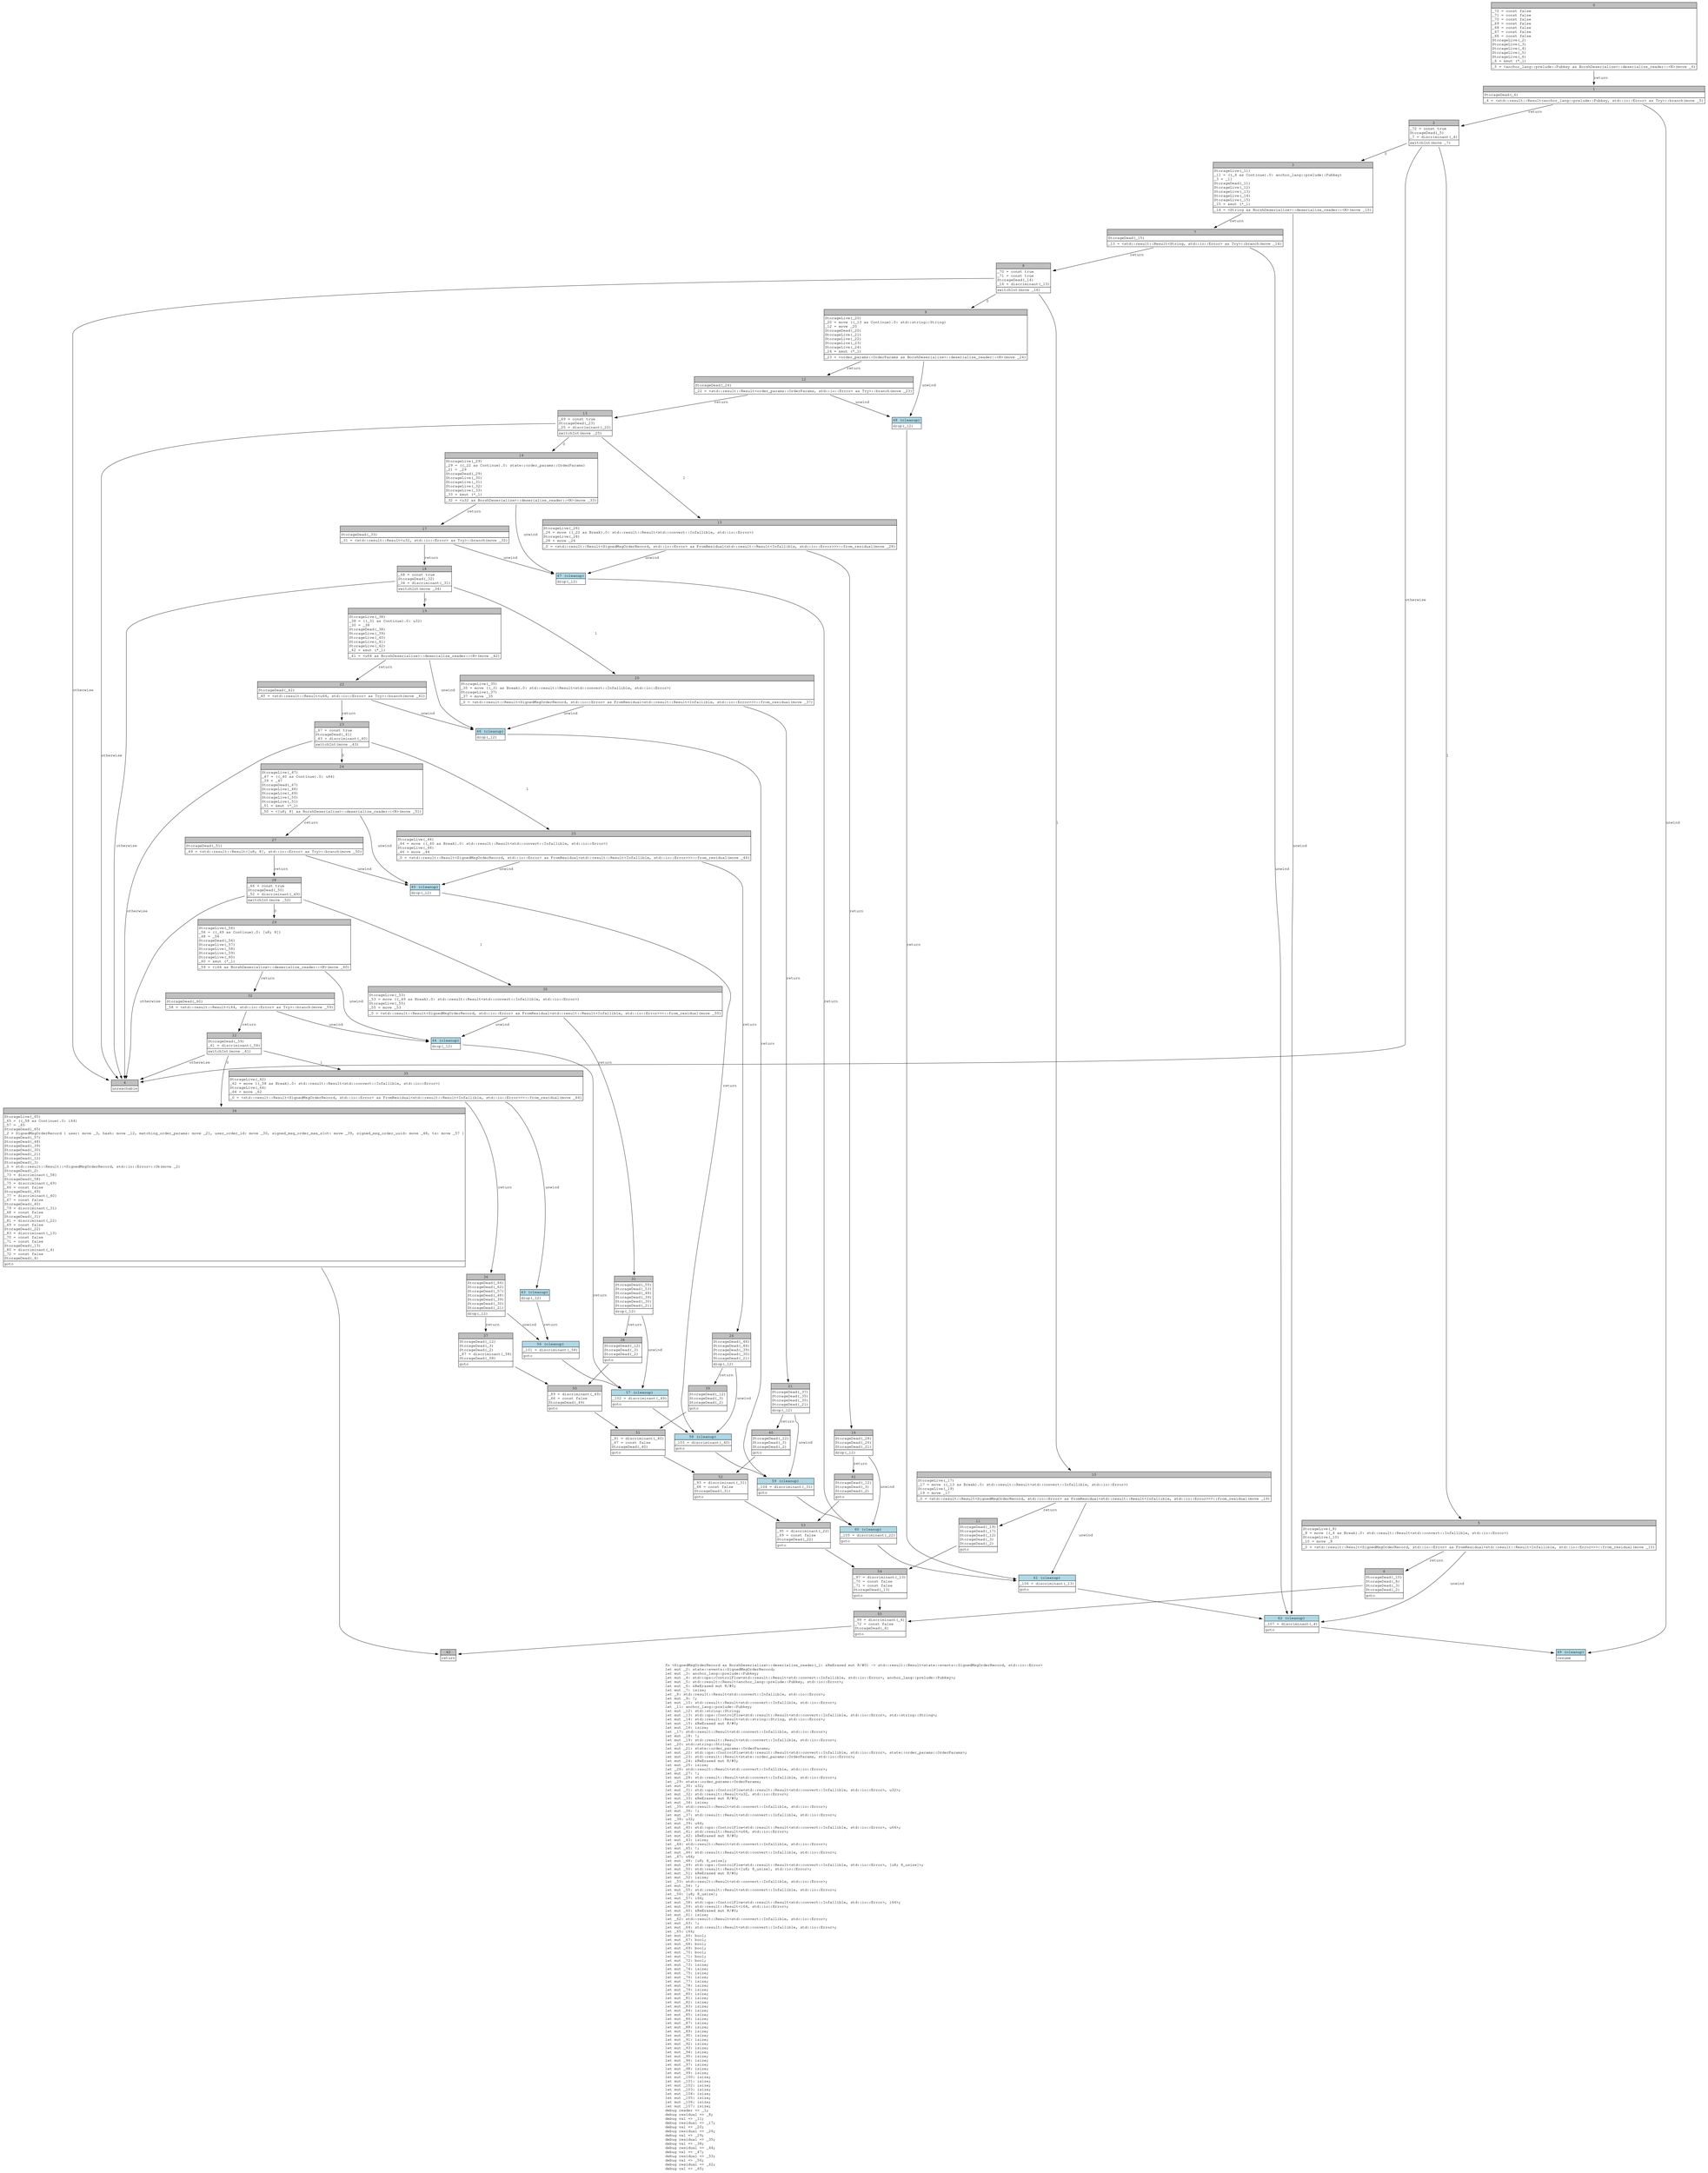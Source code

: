 digraph Mir_0_15470 {
    graph [fontname="Courier, monospace"];
    node [fontname="Courier, monospace"];
    edge [fontname="Courier, monospace"];
    label=<fn &lt;SignedMsgOrderRecord as BorshDeserialize&gt;::deserialize_reader(_1: &amp;ReErased mut R/#0) -&gt; std::result::Result&lt;state::events::SignedMsgOrderRecord, std::io::Error&gt;<br align="left"/>let mut _2: state::events::SignedMsgOrderRecord;<br align="left"/>let mut _3: anchor_lang::prelude::Pubkey;<br align="left"/>let mut _4: std::ops::ControlFlow&lt;std::result::Result&lt;std::convert::Infallible, std::io::Error&gt;, anchor_lang::prelude::Pubkey&gt;;<br align="left"/>let mut _5: std::result::Result&lt;anchor_lang::prelude::Pubkey, std::io::Error&gt;;<br align="left"/>let mut _6: &amp;ReErased mut R/#0;<br align="left"/>let mut _7: isize;<br align="left"/>let _8: std::result::Result&lt;std::convert::Infallible, std::io::Error&gt;;<br align="left"/>let mut _9: !;<br align="left"/>let mut _10: std::result::Result&lt;std::convert::Infallible, std::io::Error&gt;;<br align="left"/>let _11: anchor_lang::prelude::Pubkey;<br align="left"/>let mut _12: std::string::String;<br align="left"/>let mut _13: std::ops::ControlFlow&lt;std::result::Result&lt;std::convert::Infallible, std::io::Error&gt;, std::string::String&gt;;<br align="left"/>let mut _14: std::result::Result&lt;std::string::String, std::io::Error&gt;;<br align="left"/>let mut _15: &amp;ReErased mut R/#0;<br align="left"/>let mut _16: isize;<br align="left"/>let _17: std::result::Result&lt;std::convert::Infallible, std::io::Error&gt;;<br align="left"/>let mut _18: !;<br align="left"/>let mut _19: std::result::Result&lt;std::convert::Infallible, std::io::Error&gt;;<br align="left"/>let _20: std::string::String;<br align="left"/>let mut _21: state::order_params::OrderParams;<br align="left"/>let mut _22: std::ops::ControlFlow&lt;std::result::Result&lt;std::convert::Infallible, std::io::Error&gt;, state::order_params::OrderParams&gt;;<br align="left"/>let mut _23: std::result::Result&lt;state::order_params::OrderParams, std::io::Error&gt;;<br align="left"/>let mut _24: &amp;ReErased mut R/#0;<br align="left"/>let mut _25: isize;<br align="left"/>let _26: std::result::Result&lt;std::convert::Infallible, std::io::Error&gt;;<br align="left"/>let mut _27: !;<br align="left"/>let mut _28: std::result::Result&lt;std::convert::Infallible, std::io::Error&gt;;<br align="left"/>let _29: state::order_params::OrderParams;<br align="left"/>let mut _30: u32;<br align="left"/>let mut _31: std::ops::ControlFlow&lt;std::result::Result&lt;std::convert::Infallible, std::io::Error&gt;, u32&gt;;<br align="left"/>let mut _32: std::result::Result&lt;u32, std::io::Error&gt;;<br align="left"/>let mut _33: &amp;ReErased mut R/#0;<br align="left"/>let mut _34: isize;<br align="left"/>let _35: std::result::Result&lt;std::convert::Infallible, std::io::Error&gt;;<br align="left"/>let mut _36: !;<br align="left"/>let mut _37: std::result::Result&lt;std::convert::Infallible, std::io::Error&gt;;<br align="left"/>let _38: u32;<br align="left"/>let mut _39: u64;<br align="left"/>let mut _40: std::ops::ControlFlow&lt;std::result::Result&lt;std::convert::Infallible, std::io::Error&gt;, u64&gt;;<br align="left"/>let mut _41: std::result::Result&lt;u64, std::io::Error&gt;;<br align="left"/>let mut _42: &amp;ReErased mut R/#0;<br align="left"/>let mut _43: isize;<br align="left"/>let _44: std::result::Result&lt;std::convert::Infallible, std::io::Error&gt;;<br align="left"/>let mut _45: !;<br align="left"/>let mut _46: std::result::Result&lt;std::convert::Infallible, std::io::Error&gt;;<br align="left"/>let _47: u64;<br align="left"/>let mut _48: [u8; 8_usize];<br align="left"/>let mut _49: std::ops::ControlFlow&lt;std::result::Result&lt;std::convert::Infallible, std::io::Error&gt;, [u8; 8_usize]&gt;;<br align="left"/>let mut _50: std::result::Result&lt;[u8; 8_usize], std::io::Error&gt;;<br align="left"/>let mut _51: &amp;ReErased mut R/#0;<br align="left"/>let mut _52: isize;<br align="left"/>let _53: std::result::Result&lt;std::convert::Infallible, std::io::Error&gt;;<br align="left"/>let mut _54: !;<br align="left"/>let mut _55: std::result::Result&lt;std::convert::Infallible, std::io::Error&gt;;<br align="left"/>let _56: [u8; 8_usize];<br align="left"/>let mut _57: i64;<br align="left"/>let mut _58: std::ops::ControlFlow&lt;std::result::Result&lt;std::convert::Infallible, std::io::Error&gt;, i64&gt;;<br align="left"/>let mut _59: std::result::Result&lt;i64, std::io::Error&gt;;<br align="left"/>let mut _60: &amp;ReErased mut R/#0;<br align="left"/>let mut _61: isize;<br align="left"/>let _62: std::result::Result&lt;std::convert::Infallible, std::io::Error&gt;;<br align="left"/>let mut _63: !;<br align="left"/>let mut _64: std::result::Result&lt;std::convert::Infallible, std::io::Error&gt;;<br align="left"/>let _65: i64;<br align="left"/>let mut _66: bool;<br align="left"/>let mut _67: bool;<br align="left"/>let mut _68: bool;<br align="left"/>let mut _69: bool;<br align="left"/>let mut _70: bool;<br align="left"/>let mut _71: bool;<br align="left"/>let mut _72: bool;<br align="left"/>let mut _73: isize;<br align="left"/>let mut _74: isize;<br align="left"/>let mut _75: isize;<br align="left"/>let mut _76: isize;<br align="left"/>let mut _77: isize;<br align="left"/>let mut _78: isize;<br align="left"/>let mut _79: isize;<br align="left"/>let mut _80: isize;<br align="left"/>let mut _81: isize;<br align="left"/>let mut _82: isize;<br align="left"/>let mut _83: isize;<br align="left"/>let mut _84: isize;<br align="left"/>let mut _85: isize;<br align="left"/>let mut _86: isize;<br align="left"/>let mut _87: isize;<br align="left"/>let mut _88: isize;<br align="left"/>let mut _89: isize;<br align="left"/>let mut _90: isize;<br align="left"/>let mut _91: isize;<br align="left"/>let mut _92: isize;<br align="left"/>let mut _93: isize;<br align="left"/>let mut _94: isize;<br align="left"/>let mut _95: isize;<br align="left"/>let mut _96: isize;<br align="left"/>let mut _97: isize;<br align="left"/>let mut _98: isize;<br align="left"/>let mut _99: isize;<br align="left"/>let mut _100: isize;<br align="left"/>let mut _101: isize;<br align="left"/>let mut _102: isize;<br align="left"/>let mut _103: isize;<br align="left"/>let mut _104: isize;<br align="left"/>let mut _105: isize;<br align="left"/>let mut _106: isize;<br align="left"/>let mut _107: isize;<br align="left"/>debug reader =&gt; _1;<br align="left"/>debug residual =&gt; _8;<br align="left"/>debug val =&gt; _11;<br align="left"/>debug residual =&gt; _17;<br align="left"/>debug val =&gt; _20;<br align="left"/>debug residual =&gt; _26;<br align="left"/>debug val =&gt; _29;<br align="left"/>debug residual =&gt; _35;<br align="left"/>debug val =&gt; _38;<br align="left"/>debug residual =&gt; _44;<br align="left"/>debug val =&gt; _47;<br align="left"/>debug residual =&gt; _53;<br align="left"/>debug val =&gt; _56;<br align="left"/>debug residual =&gt; _62;<br align="left"/>debug val =&gt; _65;<br align="left"/>>;
    bb0__0_15470 [shape="none", label=<<table border="0" cellborder="1" cellspacing="0"><tr><td bgcolor="gray" align="center" colspan="1">0</td></tr><tr><td align="left" balign="left">_72 = const false<br/>_71 = const false<br/>_70 = const false<br/>_69 = const false<br/>_68 = const false<br/>_67 = const false<br/>_66 = const false<br/>StorageLive(_2)<br/>StorageLive(_3)<br/>StorageLive(_4)<br/>StorageLive(_5)<br/>StorageLive(_6)<br/>_6 = &amp;mut (*_1)<br/></td></tr><tr><td align="left">_5 = &lt;anchor_lang::prelude::Pubkey as BorshDeserialize&gt;::deserialize_reader::&lt;R&gt;(move _6)</td></tr></table>>];
    bb1__0_15470 [shape="none", label=<<table border="0" cellborder="1" cellspacing="0"><tr><td bgcolor="gray" align="center" colspan="1">1</td></tr><tr><td align="left" balign="left">StorageDead(_6)<br/></td></tr><tr><td align="left">_4 = &lt;std::result::Result&lt;anchor_lang::prelude::Pubkey, std::io::Error&gt; as Try&gt;::branch(move _5)</td></tr></table>>];
    bb2__0_15470 [shape="none", label=<<table border="0" cellborder="1" cellspacing="0"><tr><td bgcolor="gray" align="center" colspan="1">2</td></tr><tr><td align="left" balign="left">_72 = const true<br/>StorageDead(_5)<br/>_7 = discriminant(_4)<br/></td></tr><tr><td align="left">switchInt(move _7)</td></tr></table>>];
    bb3__0_15470 [shape="none", label=<<table border="0" cellborder="1" cellspacing="0"><tr><td bgcolor="gray" align="center" colspan="1">3</td></tr><tr><td align="left" balign="left">StorageLive(_11)<br/>_11 = ((_4 as Continue).0: anchor_lang::prelude::Pubkey)<br/>_3 = _11<br/>StorageDead(_11)<br/>StorageLive(_12)<br/>StorageLive(_13)<br/>StorageLive(_14)<br/>StorageLive(_15)<br/>_15 = &amp;mut (*_1)<br/></td></tr><tr><td align="left">_14 = &lt;String as BorshDeserialize&gt;::deserialize_reader::&lt;R&gt;(move _15)</td></tr></table>>];
    bb4__0_15470 [shape="none", label=<<table border="0" cellborder="1" cellspacing="0"><tr><td bgcolor="gray" align="center" colspan="1">4</td></tr><tr><td align="left">unreachable</td></tr></table>>];
    bb5__0_15470 [shape="none", label=<<table border="0" cellborder="1" cellspacing="0"><tr><td bgcolor="gray" align="center" colspan="1">5</td></tr><tr><td align="left" balign="left">StorageLive(_8)<br/>_8 = move ((_4 as Break).0: std::result::Result&lt;std::convert::Infallible, std::io::Error&gt;)<br/>StorageLive(_10)<br/>_10 = move _8<br/></td></tr><tr><td align="left">_0 = &lt;std::result::Result&lt;SignedMsgOrderRecord, std::io::Error&gt; as FromResidual&lt;std::result::Result&lt;Infallible, std::io::Error&gt;&gt;&gt;::from_residual(move _10)</td></tr></table>>];
    bb6__0_15470 [shape="none", label=<<table border="0" cellborder="1" cellspacing="0"><tr><td bgcolor="gray" align="center" colspan="1">6</td></tr><tr><td align="left" balign="left">StorageDead(_10)<br/>StorageDead(_8)<br/>StorageDead(_3)<br/>StorageDead(_2)<br/></td></tr><tr><td align="left">goto</td></tr></table>>];
    bb7__0_15470 [shape="none", label=<<table border="0" cellborder="1" cellspacing="0"><tr><td bgcolor="gray" align="center" colspan="1">7</td></tr><tr><td align="left" balign="left">StorageDead(_15)<br/></td></tr><tr><td align="left">_13 = &lt;std::result::Result&lt;String, std::io::Error&gt; as Try&gt;::branch(move _14)</td></tr></table>>];
    bb8__0_15470 [shape="none", label=<<table border="0" cellborder="1" cellspacing="0"><tr><td bgcolor="gray" align="center" colspan="1">8</td></tr><tr><td align="left" balign="left">_70 = const true<br/>_71 = const true<br/>StorageDead(_14)<br/>_16 = discriminant(_13)<br/></td></tr><tr><td align="left">switchInt(move _16)</td></tr></table>>];
    bb9__0_15470 [shape="none", label=<<table border="0" cellborder="1" cellspacing="0"><tr><td bgcolor="gray" align="center" colspan="1">9</td></tr><tr><td align="left" balign="left">StorageLive(_20)<br/>_20 = move ((_13 as Continue).0: std::string::String)<br/>_12 = move _20<br/>StorageDead(_20)<br/>StorageLive(_21)<br/>StorageLive(_22)<br/>StorageLive(_23)<br/>StorageLive(_24)<br/>_24 = &amp;mut (*_1)<br/></td></tr><tr><td align="left">_23 = &lt;order_params::OrderParams as BorshDeserialize&gt;::deserialize_reader::&lt;R&gt;(move _24)</td></tr></table>>];
    bb10__0_15470 [shape="none", label=<<table border="0" cellborder="1" cellspacing="0"><tr><td bgcolor="gray" align="center" colspan="1">10</td></tr><tr><td align="left" balign="left">StorageLive(_17)<br/>_17 = move ((_13 as Break).0: std::result::Result&lt;std::convert::Infallible, std::io::Error&gt;)<br/>StorageLive(_19)<br/>_19 = move _17<br/></td></tr><tr><td align="left">_0 = &lt;std::result::Result&lt;SignedMsgOrderRecord, std::io::Error&gt; as FromResidual&lt;std::result::Result&lt;Infallible, std::io::Error&gt;&gt;&gt;::from_residual(move _19)</td></tr></table>>];
    bb11__0_15470 [shape="none", label=<<table border="0" cellborder="1" cellspacing="0"><tr><td bgcolor="gray" align="center" colspan="1">11</td></tr><tr><td align="left" balign="left">StorageDead(_19)<br/>StorageDead(_17)<br/>StorageDead(_12)<br/>StorageDead(_3)<br/>StorageDead(_2)<br/></td></tr><tr><td align="left">goto</td></tr></table>>];
    bb12__0_15470 [shape="none", label=<<table border="0" cellborder="1" cellspacing="0"><tr><td bgcolor="gray" align="center" colspan="1">12</td></tr><tr><td align="left" balign="left">StorageDead(_24)<br/></td></tr><tr><td align="left">_22 = &lt;std::result::Result&lt;order_params::OrderParams, std::io::Error&gt; as Try&gt;::branch(move _23)</td></tr></table>>];
    bb13__0_15470 [shape="none", label=<<table border="0" cellborder="1" cellspacing="0"><tr><td bgcolor="gray" align="center" colspan="1">13</td></tr><tr><td align="left" balign="left">_69 = const true<br/>StorageDead(_23)<br/>_25 = discriminant(_22)<br/></td></tr><tr><td align="left">switchInt(move _25)</td></tr></table>>];
    bb14__0_15470 [shape="none", label=<<table border="0" cellborder="1" cellspacing="0"><tr><td bgcolor="gray" align="center" colspan="1">14</td></tr><tr><td align="left" balign="left">StorageLive(_29)<br/>_29 = ((_22 as Continue).0: state::order_params::OrderParams)<br/>_21 = _29<br/>StorageDead(_29)<br/>StorageLive(_30)<br/>StorageLive(_31)<br/>StorageLive(_32)<br/>StorageLive(_33)<br/>_33 = &amp;mut (*_1)<br/></td></tr><tr><td align="left">_32 = &lt;u32 as BorshDeserialize&gt;::deserialize_reader::&lt;R&gt;(move _33)</td></tr></table>>];
    bb15__0_15470 [shape="none", label=<<table border="0" cellborder="1" cellspacing="0"><tr><td bgcolor="gray" align="center" colspan="1">15</td></tr><tr><td align="left" balign="left">StorageLive(_26)<br/>_26 = move ((_22 as Break).0: std::result::Result&lt;std::convert::Infallible, std::io::Error&gt;)<br/>StorageLive(_28)<br/>_28 = move _26<br/></td></tr><tr><td align="left">_0 = &lt;std::result::Result&lt;SignedMsgOrderRecord, std::io::Error&gt; as FromResidual&lt;std::result::Result&lt;Infallible, std::io::Error&gt;&gt;&gt;::from_residual(move _28)</td></tr></table>>];
    bb16__0_15470 [shape="none", label=<<table border="0" cellborder="1" cellspacing="0"><tr><td bgcolor="gray" align="center" colspan="1">16</td></tr><tr><td align="left" balign="left">StorageDead(_28)<br/>StorageDead(_26)<br/>StorageDead(_21)<br/></td></tr><tr><td align="left">drop(_12)</td></tr></table>>];
    bb17__0_15470 [shape="none", label=<<table border="0" cellborder="1" cellspacing="0"><tr><td bgcolor="gray" align="center" colspan="1">17</td></tr><tr><td align="left" balign="left">StorageDead(_33)<br/></td></tr><tr><td align="left">_31 = &lt;std::result::Result&lt;u32, std::io::Error&gt; as Try&gt;::branch(move _32)</td></tr></table>>];
    bb18__0_15470 [shape="none", label=<<table border="0" cellborder="1" cellspacing="0"><tr><td bgcolor="gray" align="center" colspan="1">18</td></tr><tr><td align="left" balign="left">_68 = const true<br/>StorageDead(_32)<br/>_34 = discriminant(_31)<br/></td></tr><tr><td align="left">switchInt(move _34)</td></tr></table>>];
    bb19__0_15470 [shape="none", label=<<table border="0" cellborder="1" cellspacing="0"><tr><td bgcolor="gray" align="center" colspan="1">19</td></tr><tr><td align="left" balign="left">StorageLive(_38)<br/>_38 = ((_31 as Continue).0: u32)<br/>_30 = _38<br/>StorageDead(_38)<br/>StorageLive(_39)<br/>StorageLive(_40)<br/>StorageLive(_41)<br/>StorageLive(_42)<br/>_42 = &amp;mut (*_1)<br/></td></tr><tr><td align="left">_41 = &lt;u64 as BorshDeserialize&gt;::deserialize_reader::&lt;R&gt;(move _42)</td></tr></table>>];
    bb20__0_15470 [shape="none", label=<<table border="0" cellborder="1" cellspacing="0"><tr><td bgcolor="gray" align="center" colspan="1">20</td></tr><tr><td align="left" balign="left">StorageLive(_35)<br/>_35 = move ((_31 as Break).0: std::result::Result&lt;std::convert::Infallible, std::io::Error&gt;)<br/>StorageLive(_37)<br/>_37 = move _35<br/></td></tr><tr><td align="left">_0 = &lt;std::result::Result&lt;SignedMsgOrderRecord, std::io::Error&gt; as FromResidual&lt;std::result::Result&lt;Infallible, std::io::Error&gt;&gt;&gt;::from_residual(move _37)</td></tr></table>>];
    bb21__0_15470 [shape="none", label=<<table border="0" cellborder="1" cellspacing="0"><tr><td bgcolor="gray" align="center" colspan="1">21</td></tr><tr><td align="left" balign="left">StorageDead(_37)<br/>StorageDead(_35)<br/>StorageDead(_30)<br/>StorageDead(_21)<br/></td></tr><tr><td align="left">drop(_12)</td></tr></table>>];
    bb22__0_15470 [shape="none", label=<<table border="0" cellborder="1" cellspacing="0"><tr><td bgcolor="gray" align="center" colspan="1">22</td></tr><tr><td align="left" balign="left">StorageDead(_42)<br/></td></tr><tr><td align="left">_40 = &lt;std::result::Result&lt;u64, std::io::Error&gt; as Try&gt;::branch(move _41)</td></tr></table>>];
    bb23__0_15470 [shape="none", label=<<table border="0" cellborder="1" cellspacing="0"><tr><td bgcolor="gray" align="center" colspan="1">23</td></tr><tr><td align="left" balign="left">_67 = const true<br/>StorageDead(_41)<br/>_43 = discriminant(_40)<br/></td></tr><tr><td align="left">switchInt(move _43)</td></tr></table>>];
    bb24__0_15470 [shape="none", label=<<table border="0" cellborder="1" cellspacing="0"><tr><td bgcolor="gray" align="center" colspan="1">24</td></tr><tr><td align="left" balign="left">StorageLive(_47)<br/>_47 = ((_40 as Continue).0: u64)<br/>_39 = _47<br/>StorageDead(_47)<br/>StorageLive(_48)<br/>StorageLive(_49)<br/>StorageLive(_50)<br/>StorageLive(_51)<br/>_51 = &amp;mut (*_1)<br/></td></tr><tr><td align="left">_50 = &lt;[u8; 8] as BorshDeserialize&gt;::deserialize_reader::&lt;R&gt;(move _51)</td></tr></table>>];
    bb25__0_15470 [shape="none", label=<<table border="0" cellborder="1" cellspacing="0"><tr><td bgcolor="gray" align="center" colspan="1">25</td></tr><tr><td align="left" balign="left">StorageLive(_44)<br/>_44 = move ((_40 as Break).0: std::result::Result&lt;std::convert::Infallible, std::io::Error&gt;)<br/>StorageLive(_46)<br/>_46 = move _44<br/></td></tr><tr><td align="left">_0 = &lt;std::result::Result&lt;SignedMsgOrderRecord, std::io::Error&gt; as FromResidual&lt;std::result::Result&lt;Infallible, std::io::Error&gt;&gt;&gt;::from_residual(move _46)</td></tr></table>>];
    bb26__0_15470 [shape="none", label=<<table border="0" cellborder="1" cellspacing="0"><tr><td bgcolor="gray" align="center" colspan="1">26</td></tr><tr><td align="left" balign="left">StorageDead(_46)<br/>StorageDead(_44)<br/>StorageDead(_39)<br/>StorageDead(_30)<br/>StorageDead(_21)<br/></td></tr><tr><td align="left">drop(_12)</td></tr></table>>];
    bb27__0_15470 [shape="none", label=<<table border="0" cellborder="1" cellspacing="0"><tr><td bgcolor="gray" align="center" colspan="1">27</td></tr><tr><td align="left" balign="left">StorageDead(_51)<br/></td></tr><tr><td align="left">_49 = &lt;std::result::Result&lt;[u8; 8], std::io::Error&gt; as Try&gt;::branch(move _50)</td></tr></table>>];
    bb28__0_15470 [shape="none", label=<<table border="0" cellborder="1" cellspacing="0"><tr><td bgcolor="gray" align="center" colspan="1">28</td></tr><tr><td align="left" balign="left">_66 = const true<br/>StorageDead(_50)<br/>_52 = discriminant(_49)<br/></td></tr><tr><td align="left">switchInt(move _52)</td></tr></table>>];
    bb29__0_15470 [shape="none", label=<<table border="0" cellborder="1" cellspacing="0"><tr><td bgcolor="gray" align="center" colspan="1">29</td></tr><tr><td align="left" balign="left">StorageLive(_56)<br/>_56 = ((_49 as Continue).0: [u8; 8])<br/>_48 = _56<br/>StorageDead(_56)<br/>StorageLive(_57)<br/>StorageLive(_58)<br/>StorageLive(_59)<br/>StorageLive(_60)<br/>_60 = &amp;mut (*_1)<br/></td></tr><tr><td align="left">_59 = &lt;i64 as BorshDeserialize&gt;::deserialize_reader::&lt;R&gt;(move _60)</td></tr></table>>];
    bb30__0_15470 [shape="none", label=<<table border="0" cellborder="1" cellspacing="0"><tr><td bgcolor="gray" align="center" colspan="1">30</td></tr><tr><td align="left" balign="left">StorageLive(_53)<br/>_53 = move ((_49 as Break).0: std::result::Result&lt;std::convert::Infallible, std::io::Error&gt;)<br/>StorageLive(_55)<br/>_55 = move _53<br/></td></tr><tr><td align="left">_0 = &lt;std::result::Result&lt;SignedMsgOrderRecord, std::io::Error&gt; as FromResidual&lt;std::result::Result&lt;Infallible, std::io::Error&gt;&gt;&gt;::from_residual(move _55)</td></tr></table>>];
    bb31__0_15470 [shape="none", label=<<table border="0" cellborder="1" cellspacing="0"><tr><td bgcolor="gray" align="center" colspan="1">31</td></tr><tr><td align="left" balign="left">StorageDead(_55)<br/>StorageDead(_53)<br/>StorageDead(_48)<br/>StorageDead(_39)<br/>StorageDead(_30)<br/>StorageDead(_21)<br/></td></tr><tr><td align="left">drop(_12)</td></tr></table>>];
    bb32__0_15470 [shape="none", label=<<table border="0" cellborder="1" cellspacing="0"><tr><td bgcolor="gray" align="center" colspan="1">32</td></tr><tr><td align="left" balign="left">StorageDead(_60)<br/></td></tr><tr><td align="left">_58 = &lt;std::result::Result&lt;i64, std::io::Error&gt; as Try&gt;::branch(move _59)</td></tr></table>>];
    bb33__0_15470 [shape="none", label=<<table border="0" cellborder="1" cellspacing="0"><tr><td bgcolor="gray" align="center" colspan="1">33</td></tr><tr><td align="left" balign="left">StorageDead(_59)<br/>_61 = discriminant(_58)<br/></td></tr><tr><td align="left">switchInt(move _61)</td></tr></table>>];
    bb34__0_15470 [shape="none", label=<<table border="0" cellborder="1" cellspacing="0"><tr><td bgcolor="gray" align="center" colspan="1">34</td></tr><tr><td align="left" balign="left">StorageLive(_65)<br/>_65 = ((_58 as Continue).0: i64)<br/>_57 = _65<br/>StorageDead(_65)<br/>_2 = SignedMsgOrderRecord { user: move _3, hash: move _12, matching_order_params: move _21, user_order_id: move _30, signed_msg_order_max_slot: move _39, signed_msg_order_uuid: move _48, ts: move _57 }<br/>StorageDead(_57)<br/>StorageDead(_48)<br/>StorageDead(_39)<br/>StorageDead(_30)<br/>StorageDead(_21)<br/>StorageDead(_12)<br/>StorageDead(_3)<br/>_0 = std::result::Result::&lt;SignedMsgOrderRecord, std::io::Error&gt;::Ok(move _2)<br/>StorageDead(_2)<br/>_73 = discriminant(_58)<br/>StorageDead(_58)<br/>_75 = discriminant(_49)<br/>_66 = const false<br/>StorageDead(_49)<br/>_77 = discriminant(_40)<br/>_67 = const false<br/>StorageDead(_40)<br/>_79 = discriminant(_31)<br/>_68 = const false<br/>StorageDead(_31)<br/>_81 = discriminant(_22)<br/>_69 = const false<br/>StorageDead(_22)<br/>_83 = discriminant(_13)<br/>_70 = const false<br/>_71 = const false<br/>StorageDead(_13)<br/>_85 = discriminant(_4)<br/>_72 = const false<br/>StorageDead(_4)<br/></td></tr><tr><td align="left">goto</td></tr></table>>];
    bb35__0_15470 [shape="none", label=<<table border="0" cellborder="1" cellspacing="0"><tr><td bgcolor="gray" align="center" colspan="1">35</td></tr><tr><td align="left" balign="left">StorageLive(_62)<br/>_62 = move ((_58 as Break).0: std::result::Result&lt;std::convert::Infallible, std::io::Error&gt;)<br/>StorageLive(_64)<br/>_64 = move _62<br/></td></tr><tr><td align="left">_0 = &lt;std::result::Result&lt;SignedMsgOrderRecord, std::io::Error&gt; as FromResidual&lt;std::result::Result&lt;Infallible, std::io::Error&gt;&gt;&gt;::from_residual(move _64)</td></tr></table>>];
    bb36__0_15470 [shape="none", label=<<table border="0" cellborder="1" cellspacing="0"><tr><td bgcolor="gray" align="center" colspan="1">36</td></tr><tr><td align="left" balign="left">StorageDead(_64)<br/>StorageDead(_62)<br/>StorageDead(_57)<br/>StorageDead(_48)<br/>StorageDead(_39)<br/>StorageDead(_30)<br/>StorageDead(_21)<br/></td></tr><tr><td align="left">drop(_12)</td></tr></table>>];
    bb37__0_15470 [shape="none", label=<<table border="0" cellborder="1" cellspacing="0"><tr><td bgcolor="gray" align="center" colspan="1">37</td></tr><tr><td align="left" balign="left">StorageDead(_12)<br/>StorageDead(_3)<br/>StorageDead(_2)<br/>_87 = discriminant(_58)<br/>StorageDead(_58)<br/></td></tr><tr><td align="left">goto</td></tr></table>>];
    bb38__0_15470 [shape="none", label=<<table border="0" cellborder="1" cellspacing="0"><tr><td bgcolor="gray" align="center" colspan="1">38</td></tr><tr><td align="left" balign="left">StorageDead(_12)<br/>StorageDead(_3)<br/>StorageDead(_2)<br/></td></tr><tr><td align="left">goto</td></tr></table>>];
    bb39__0_15470 [shape="none", label=<<table border="0" cellborder="1" cellspacing="0"><tr><td bgcolor="gray" align="center" colspan="1">39</td></tr><tr><td align="left" balign="left">StorageDead(_12)<br/>StorageDead(_3)<br/>StorageDead(_2)<br/></td></tr><tr><td align="left">goto</td></tr></table>>];
    bb40__0_15470 [shape="none", label=<<table border="0" cellborder="1" cellspacing="0"><tr><td bgcolor="gray" align="center" colspan="1">40</td></tr><tr><td align="left" balign="left">StorageDead(_12)<br/>StorageDead(_3)<br/>StorageDead(_2)<br/></td></tr><tr><td align="left">goto</td></tr></table>>];
    bb41__0_15470 [shape="none", label=<<table border="0" cellborder="1" cellspacing="0"><tr><td bgcolor="gray" align="center" colspan="1">41</td></tr><tr><td align="left" balign="left">StorageDead(_12)<br/>StorageDead(_3)<br/>StorageDead(_2)<br/></td></tr><tr><td align="left">goto</td></tr></table>>];
    bb42__0_15470 [shape="none", label=<<table border="0" cellborder="1" cellspacing="0"><tr><td bgcolor="gray" align="center" colspan="1">42</td></tr><tr><td align="left">return</td></tr></table>>];
    bb43__0_15470 [shape="none", label=<<table border="0" cellborder="1" cellspacing="0"><tr><td bgcolor="lightblue" align="center" colspan="1">43 (cleanup)</td></tr><tr><td align="left">drop(_12)</td></tr></table>>];
    bb44__0_15470 [shape="none", label=<<table border="0" cellborder="1" cellspacing="0"><tr><td bgcolor="lightblue" align="center" colspan="1">44 (cleanup)</td></tr><tr><td align="left">drop(_12)</td></tr></table>>];
    bb45__0_15470 [shape="none", label=<<table border="0" cellborder="1" cellspacing="0"><tr><td bgcolor="lightblue" align="center" colspan="1">45 (cleanup)</td></tr><tr><td align="left">drop(_12)</td></tr></table>>];
    bb46__0_15470 [shape="none", label=<<table border="0" cellborder="1" cellspacing="0"><tr><td bgcolor="lightblue" align="center" colspan="1">46 (cleanup)</td></tr><tr><td align="left">drop(_12)</td></tr></table>>];
    bb47__0_15470 [shape="none", label=<<table border="0" cellborder="1" cellspacing="0"><tr><td bgcolor="lightblue" align="center" colspan="1">47 (cleanup)</td></tr><tr><td align="left">drop(_12)</td></tr></table>>];
    bb48__0_15470 [shape="none", label=<<table border="0" cellborder="1" cellspacing="0"><tr><td bgcolor="lightblue" align="center" colspan="1">48 (cleanup)</td></tr><tr><td align="left">drop(_12)</td></tr></table>>];
    bb49__0_15470 [shape="none", label=<<table border="0" cellborder="1" cellspacing="0"><tr><td bgcolor="lightblue" align="center" colspan="1">49 (cleanup)</td></tr><tr><td align="left">resume</td></tr></table>>];
    bb50__0_15470 [shape="none", label=<<table border="0" cellborder="1" cellspacing="0"><tr><td bgcolor="gray" align="center" colspan="1">50</td></tr><tr><td align="left" balign="left">_89 = discriminant(_49)<br/>_66 = const false<br/>StorageDead(_49)<br/></td></tr><tr><td align="left">goto</td></tr></table>>];
    bb51__0_15470 [shape="none", label=<<table border="0" cellborder="1" cellspacing="0"><tr><td bgcolor="gray" align="center" colspan="1">51</td></tr><tr><td align="left" balign="left">_91 = discriminant(_40)<br/>_67 = const false<br/>StorageDead(_40)<br/></td></tr><tr><td align="left">goto</td></tr></table>>];
    bb52__0_15470 [shape="none", label=<<table border="0" cellborder="1" cellspacing="0"><tr><td bgcolor="gray" align="center" colspan="1">52</td></tr><tr><td align="left" balign="left">_93 = discriminant(_31)<br/>_68 = const false<br/>StorageDead(_31)<br/></td></tr><tr><td align="left">goto</td></tr></table>>];
    bb53__0_15470 [shape="none", label=<<table border="0" cellborder="1" cellspacing="0"><tr><td bgcolor="gray" align="center" colspan="1">53</td></tr><tr><td align="left" balign="left">_95 = discriminant(_22)<br/>_69 = const false<br/>StorageDead(_22)<br/></td></tr><tr><td align="left">goto</td></tr></table>>];
    bb54__0_15470 [shape="none", label=<<table border="0" cellborder="1" cellspacing="0"><tr><td bgcolor="gray" align="center" colspan="1">54</td></tr><tr><td align="left" balign="left">_97 = discriminant(_13)<br/>_70 = const false<br/>_71 = const false<br/>StorageDead(_13)<br/></td></tr><tr><td align="left">goto</td></tr></table>>];
    bb55__0_15470 [shape="none", label=<<table border="0" cellborder="1" cellspacing="0"><tr><td bgcolor="gray" align="center" colspan="1">55</td></tr><tr><td align="left" balign="left">_99 = discriminant(_4)<br/>_72 = const false<br/>StorageDead(_4)<br/></td></tr><tr><td align="left">goto</td></tr></table>>];
    bb56__0_15470 [shape="none", label=<<table border="0" cellborder="1" cellspacing="0"><tr><td bgcolor="lightblue" align="center" colspan="1">56 (cleanup)</td></tr><tr><td align="left" balign="left">_101 = discriminant(_58)<br/></td></tr><tr><td align="left">goto</td></tr></table>>];
    bb57__0_15470 [shape="none", label=<<table border="0" cellborder="1" cellspacing="0"><tr><td bgcolor="lightblue" align="center" colspan="1">57 (cleanup)</td></tr><tr><td align="left" balign="left">_102 = discriminant(_49)<br/></td></tr><tr><td align="left">goto</td></tr></table>>];
    bb58__0_15470 [shape="none", label=<<table border="0" cellborder="1" cellspacing="0"><tr><td bgcolor="lightblue" align="center" colspan="1">58 (cleanup)</td></tr><tr><td align="left" balign="left">_103 = discriminant(_40)<br/></td></tr><tr><td align="left">goto</td></tr></table>>];
    bb59__0_15470 [shape="none", label=<<table border="0" cellborder="1" cellspacing="0"><tr><td bgcolor="lightblue" align="center" colspan="1">59 (cleanup)</td></tr><tr><td align="left" balign="left">_104 = discriminant(_31)<br/></td></tr><tr><td align="left">goto</td></tr></table>>];
    bb60__0_15470 [shape="none", label=<<table border="0" cellborder="1" cellspacing="0"><tr><td bgcolor="lightblue" align="center" colspan="1">60 (cleanup)</td></tr><tr><td align="left" balign="left">_105 = discriminant(_22)<br/></td></tr><tr><td align="left">goto</td></tr></table>>];
    bb61__0_15470 [shape="none", label=<<table border="0" cellborder="1" cellspacing="0"><tr><td bgcolor="lightblue" align="center" colspan="1">61 (cleanup)</td></tr><tr><td align="left" balign="left">_106 = discriminant(_13)<br/></td></tr><tr><td align="left">goto</td></tr></table>>];
    bb62__0_15470 [shape="none", label=<<table border="0" cellborder="1" cellspacing="0"><tr><td bgcolor="lightblue" align="center" colspan="1">62 (cleanup)</td></tr><tr><td align="left" balign="left">_107 = discriminant(_4)<br/></td></tr><tr><td align="left">goto</td></tr></table>>];
    bb0__0_15470 -> bb1__0_15470 [label="return"];
    bb1__0_15470 -> bb2__0_15470 [label="return"];
    bb1__0_15470 -> bb49__0_15470 [label="unwind"];
    bb2__0_15470 -> bb3__0_15470 [label="0"];
    bb2__0_15470 -> bb5__0_15470 [label="1"];
    bb2__0_15470 -> bb4__0_15470 [label="otherwise"];
    bb3__0_15470 -> bb7__0_15470 [label="return"];
    bb3__0_15470 -> bb62__0_15470 [label="unwind"];
    bb5__0_15470 -> bb6__0_15470 [label="return"];
    bb5__0_15470 -> bb62__0_15470 [label="unwind"];
    bb6__0_15470 -> bb55__0_15470 [label=""];
    bb7__0_15470 -> bb8__0_15470 [label="return"];
    bb7__0_15470 -> bb62__0_15470 [label="unwind"];
    bb8__0_15470 -> bb9__0_15470 [label="0"];
    bb8__0_15470 -> bb10__0_15470 [label="1"];
    bb8__0_15470 -> bb4__0_15470 [label="otherwise"];
    bb9__0_15470 -> bb12__0_15470 [label="return"];
    bb9__0_15470 -> bb48__0_15470 [label="unwind"];
    bb10__0_15470 -> bb11__0_15470 [label="return"];
    bb10__0_15470 -> bb61__0_15470 [label="unwind"];
    bb11__0_15470 -> bb54__0_15470 [label=""];
    bb12__0_15470 -> bb13__0_15470 [label="return"];
    bb12__0_15470 -> bb48__0_15470 [label="unwind"];
    bb13__0_15470 -> bb14__0_15470 [label="0"];
    bb13__0_15470 -> bb15__0_15470 [label="1"];
    bb13__0_15470 -> bb4__0_15470 [label="otherwise"];
    bb14__0_15470 -> bb17__0_15470 [label="return"];
    bb14__0_15470 -> bb47__0_15470 [label="unwind"];
    bb15__0_15470 -> bb16__0_15470 [label="return"];
    bb15__0_15470 -> bb47__0_15470 [label="unwind"];
    bb16__0_15470 -> bb41__0_15470 [label="return"];
    bb16__0_15470 -> bb60__0_15470 [label="unwind"];
    bb17__0_15470 -> bb18__0_15470 [label="return"];
    bb17__0_15470 -> bb47__0_15470 [label="unwind"];
    bb18__0_15470 -> bb19__0_15470 [label="0"];
    bb18__0_15470 -> bb20__0_15470 [label="1"];
    bb18__0_15470 -> bb4__0_15470 [label="otherwise"];
    bb19__0_15470 -> bb22__0_15470 [label="return"];
    bb19__0_15470 -> bb46__0_15470 [label="unwind"];
    bb20__0_15470 -> bb21__0_15470 [label="return"];
    bb20__0_15470 -> bb46__0_15470 [label="unwind"];
    bb21__0_15470 -> bb40__0_15470 [label="return"];
    bb21__0_15470 -> bb59__0_15470 [label="unwind"];
    bb22__0_15470 -> bb23__0_15470 [label="return"];
    bb22__0_15470 -> bb46__0_15470 [label="unwind"];
    bb23__0_15470 -> bb24__0_15470 [label="0"];
    bb23__0_15470 -> bb25__0_15470 [label="1"];
    bb23__0_15470 -> bb4__0_15470 [label="otherwise"];
    bb24__0_15470 -> bb27__0_15470 [label="return"];
    bb24__0_15470 -> bb45__0_15470 [label="unwind"];
    bb25__0_15470 -> bb26__0_15470 [label="return"];
    bb25__0_15470 -> bb45__0_15470 [label="unwind"];
    bb26__0_15470 -> bb39__0_15470 [label="return"];
    bb26__0_15470 -> bb58__0_15470 [label="unwind"];
    bb27__0_15470 -> bb28__0_15470 [label="return"];
    bb27__0_15470 -> bb45__0_15470 [label="unwind"];
    bb28__0_15470 -> bb29__0_15470 [label="0"];
    bb28__0_15470 -> bb30__0_15470 [label="1"];
    bb28__0_15470 -> bb4__0_15470 [label="otherwise"];
    bb29__0_15470 -> bb32__0_15470 [label="return"];
    bb29__0_15470 -> bb44__0_15470 [label="unwind"];
    bb30__0_15470 -> bb31__0_15470 [label="return"];
    bb30__0_15470 -> bb44__0_15470 [label="unwind"];
    bb31__0_15470 -> bb38__0_15470 [label="return"];
    bb31__0_15470 -> bb57__0_15470 [label="unwind"];
    bb32__0_15470 -> bb33__0_15470 [label="return"];
    bb32__0_15470 -> bb44__0_15470 [label="unwind"];
    bb33__0_15470 -> bb34__0_15470 [label="0"];
    bb33__0_15470 -> bb35__0_15470 [label="1"];
    bb33__0_15470 -> bb4__0_15470 [label="otherwise"];
    bb34__0_15470 -> bb42__0_15470 [label=""];
    bb35__0_15470 -> bb36__0_15470 [label="return"];
    bb35__0_15470 -> bb43__0_15470 [label="unwind"];
    bb36__0_15470 -> bb37__0_15470 [label="return"];
    bb36__0_15470 -> bb56__0_15470 [label="unwind"];
    bb37__0_15470 -> bb50__0_15470 [label=""];
    bb38__0_15470 -> bb50__0_15470 [label=""];
    bb39__0_15470 -> bb51__0_15470 [label=""];
    bb40__0_15470 -> bb52__0_15470 [label=""];
    bb41__0_15470 -> bb53__0_15470 [label=""];
    bb43__0_15470 -> bb56__0_15470 [label="return"];
    bb44__0_15470 -> bb57__0_15470 [label="return"];
    bb45__0_15470 -> bb58__0_15470 [label="return"];
    bb46__0_15470 -> bb59__0_15470 [label="return"];
    bb47__0_15470 -> bb60__0_15470 [label="return"];
    bb48__0_15470 -> bb61__0_15470 [label="return"];
    bb50__0_15470 -> bb51__0_15470 [label=""];
    bb51__0_15470 -> bb52__0_15470 [label=""];
    bb52__0_15470 -> bb53__0_15470 [label=""];
    bb53__0_15470 -> bb54__0_15470 [label=""];
    bb54__0_15470 -> bb55__0_15470 [label=""];
    bb55__0_15470 -> bb42__0_15470 [label=""];
    bb56__0_15470 -> bb57__0_15470 [label=""];
    bb57__0_15470 -> bb58__0_15470 [label=""];
    bb58__0_15470 -> bb59__0_15470 [label=""];
    bb59__0_15470 -> bb60__0_15470 [label=""];
    bb60__0_15470 -> bb61__0_15470 [label=""];
    bb61__0_15470 -> bb62__0_15470 [label=""];
    bb62__0_15470 -> bb49__0_15470 [label=""];
}
